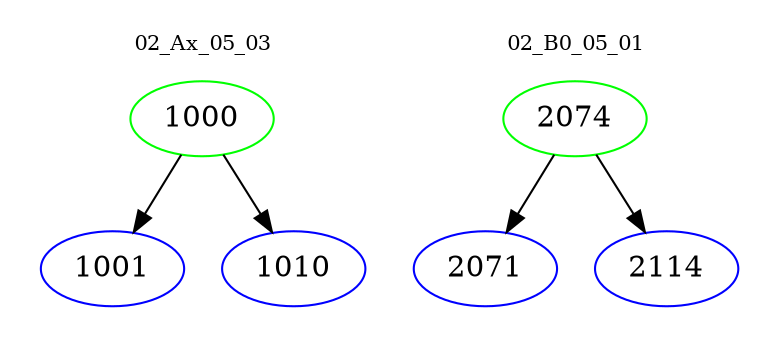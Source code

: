 digraph{
subgraph cluster_0 {
color = white
label = "02_Ax_05_03";
fontsize=10;
T0_1000 [label="1000", color="green"]
T0_1000 -> T0_1001 [color="black"]
T0_1001 [label="1001", color="blue"]
T0_1000 -> T0_1010 [color="black"]
T0_1010 [label="1010", color="blue"]
}
subgraph cluster_1 {
color = white
label = "02_B0_05_01";
fontsize=10;
T1_2074 [label="2074", color="green"]
T1_2074 -> T1_2071 [color="black"]
T1_2071 [label="2071", color="blue"]
T1_2074 -> T1_2114 [color="black"]
T1_2114 [label="2114", color="blue"]
}
}
